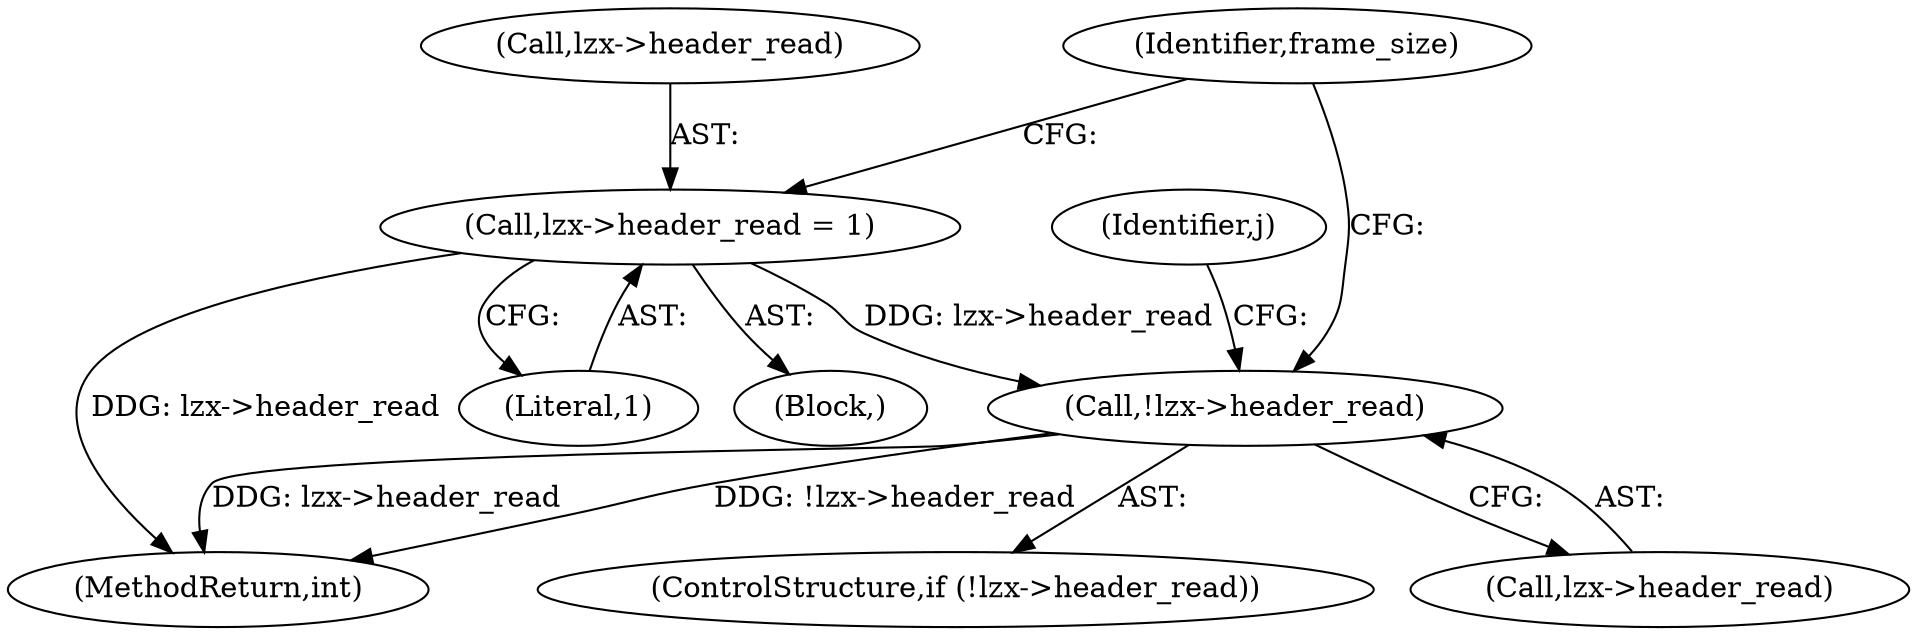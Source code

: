 digraph "0_libmspack_18b6a2cc0b87536015bedd4f7763e6b02d5aa4f3@API" {
"1000390" [label="(Call,!lzx->header_read)"];
"1000419" [label="(Call,lzx->header_read = 1)"];
"1000419" [label="(Call,lzx->header_read = 1)"];
"1000396" [label="(Identifier,j)"];
"1000420" [label="(Call,lzx->header_read)"];
"1000394" [label="(Block,)"];
"1001883" [label="(MethodReturn,int)"];
"1000423" [label="(Literal,1)"];
"1000389" [label="(ControlStructure,if (!lzx->header_read))"];
"1000390" [label="(Call,!lzx->header_read)"];
"1000425" [label="(Identifier,frame_size)"];
"1000391" [label="(Call,lzx->header_read)"];
"1000390" -> "1000389"  [label="AST: "];
"1000390" -> "1000391"  [label="CFG: "];
"1000391" -> "1000390"  [label="AST: "];
"1000396" -> "1000390"  [label="CFG: "];
"1000425" -> "1000390"  [label="CFG: "];
"1000390" -> "1001883"  [label="DDG: !lzx->header_read"];
"1000390" -> "1001883"  [label="DDG: lzx->header_read"];
"1000419" -> "1000390"  [label="DDG: lzx->header_read"];
"1000419" -> "1000394"  [label="AST: "];
"1000419" -> "1000423"  [label="CFG: "];
"1000420" -> "1000419"  [label="AST: "];
"1000423" -> "1000419"  [label="AST: "];
"1000425" -> "1000419"  [label="CFG: "];
"1000419" -> "1001883"  [label="DDG: lzx->header_read"];
}
